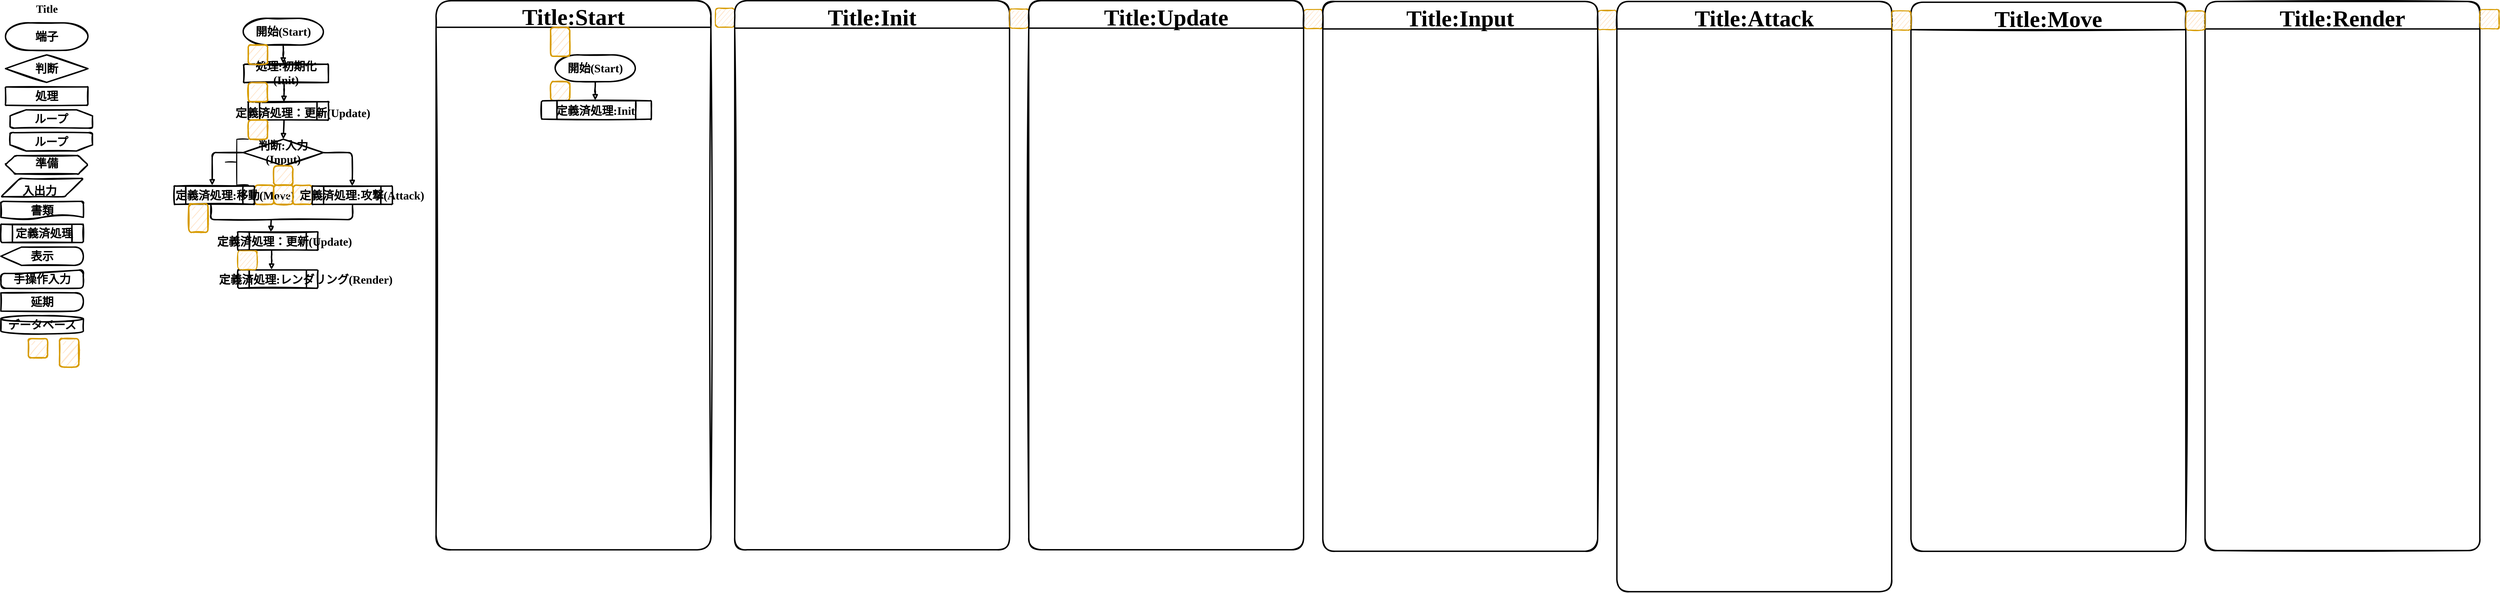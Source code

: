 <mxfile version="19.0.3" type="device" pages="8"><diagram id="8b9356f4-c5a1-f736-3c46-6402eabdcbc7" name="FlowChart"><mxGraphModel dx="1930" dy="170" grid="1" gridSize="10" guides="1" tooltips="1" connect="1" arrows="1" fold="1" page="1" pageScale="1" pageWidth="827" pageHeight="1169" background="#ffffff" math="0" shadow="0"><root><mxCell id="0"/><mxCell id="1" parent="0"/><mxCell id="5joyLFY6nevB4MXao6UH-70" value="" style="rounded=1;whiteSpace=wrap;html=1;absoluteArcSize=1;arcSize=14;strokeWidth=2;aspect=fixed;fillColor=#ffe6cc;strokeColor=#d79b00;sketch=1;" parent="1" vertex="1"><mxGeometry x="2456" y="62.67" width="42" height="42" as="geometry"/></mxCell><mxCell id="oexPa3vgfGNYkKnhhj2G-73" value="" style="rounded=1;whiteSpace=wrap;html=1;absoluteArcSize=1;arcSize=14;strokeWidth=3;aspect=fixed;fillColor=#ffe6cc;strokeColor=#d79b00;sketch=1;" parent="1" vertex="1"><mxGeometry x="-392.5" y="444.66" width="42" height="42" as="geometry"/></mxCell><mxCell id="oexPa3vgfGNYkKnhhj2G-74" value="" style="rounded=1;whiteSpace=wrap;html=1;absoluteArcSize=1;arcSize=14;strokeWidth=3;aspect=fixed;fillColor=#ffe6cc;strokeColor=#d79b00;sketch=1;" parent="1" vertex="1"><mxGeometry x="-476.5" y="444.66" width="42" height="42" as="geometry"/></mxCell><mxCell id="5joyLFY6nevB4MXao6UH-59" style="edgeStyle=orthogonalEdgeStyle;rounded=1;orthogonalLoop=1;jettySize=auto;html=1;exitX=0.423;exitY=1.032;exitDx=0;exitDy=0;entryX=0.422;entryY=-0.014;entryDx=0;entryDy=0;entryPerimeter=0;exitPerimeter=0;strokeWidth=3;sketch=1;endArrow=block;endFill=0;" parent="1" source="5joyLFY6nevB4MXao6UH-39" target="5joyLFY6nevB4MXao6UH-50" edge="1"><mxGeometry relative="1" as="geometry"/></mxCell><mxCell id="5joyLFY6nevB4MXao6UH-39" value="" style="verticalLabelPosition=bottom;verticalAlign=top;html=1;strokeWidth=3;shape=process;whiteSpace=wrap;rounded=1;size=0.14;arcSize=6;shadow=0;glass=0;comic=0;sketch=1;" parent="1" vertex="1"><mxGeometry x="-513" y="546.66" width="175" height="40" as="geometry"/></mxCell><mxCell id="4" value="&lt;font face=&quot;AsobiMemogaki&quot; style=&quot;font-size: 25px;&quot;&gt;&lt;b&gt;端子&lt;/b&gt;&lt;/font&gt;" style="strokeWidth=3;html=1;shape=mxgraph.flowchart.terminator;whiteSpace=wrap;rounded=1;shadow=0;glass=0;comic=0;aspect=fixed;sketch=1;" parent="1" vertex="1"><mxGeometry x="-1020" y="90" width="180" height="60" as="geometry"/></mxCell><mxCell id="5" value="&lt;font face=&quot;AsobiMemogaki&quot; style=&quot;font-size: 25px;&quot;&gt;&lt;b&gt;処理&lt;/b&gt;&lt;/font&gt;" style="strokeWidth=3;html=1;shape=mxgraph.flowchart.process;whiteSpace=wrap;rounded=1;shadow=0;glass=0;comic=0;sketch=1;" parent="1" vertex="1"><mxGeometry x="-1020" y="230" width="180" height="40" as="geometry"/></mxCell><mxCell id="9" value="&lt;font face=&quot;AsobiMemogaki&quot; style=&quot;font-size: 25px;&quot;&gt;&lt;b&gt;判断&lt;/b&gt;&lt;/font&gt;" style="strokeWidth=3;html=1;shape=mxgraph.flowchart.decision;rounded=1;shadow=0;glass=0;comic=0;aspect=fixed;labelBorderColor=none;labelBackgroundColor=none;whiteSpace=wrap;sketch=1;" parent="1" vertex="1"><mxGeometry x="-1020" y="160" width="180" height="60" as="geometry"/></mxCell><mxCell id="11" value="&lt;font face=&quot;AsobiMemogaki&quot; style=&quot;font-size: 25px;&quot;&gt;&lt;b&gt;ループ&lt;/b&gt;&lt;/font&gt;" style="strokeWidth=3;html=1;shape=mxgraph.flowchart.loop_limit;whiteSpace=wrap;rounded=1;shadow=0;glass=0;comic=0;direction=west;aspect=fixed;sketch=1;" parent="1" vertex="1"><mxGeometry x="-1010" y="330" width="180" height="40" as="geometry"/></mxCell><mxCell id="12" value="&lt;font face=&quot;AsobiMemogaki&quot; style=&quot;font-size: 25px;&quot;&gt;&lt;b&gt;ループ&lt;/b&gt;&lt;/font&gt;" style="strokeWidth=3;html=1;shape=mxgraph.flowchart.loop_limit;whiteSpace=wrap;rounded=1;shadow=0;glass=0;comic=0;aspect=fixed;sketch=1;" parent="1" vertex="1"><mxGeometry x="-1010" y="280" width="180" height="40" as="geometry"/></mxCell><mxCell id="22" value="" style="verticalLabelPosition=bottom;verticalAlign=top;html=1;strokeWidth=3;shape=process;whiteSpace=wrap;rounded=1;size=0.14;arcSize=6;shadow=0;glass=0;comic=0;sketch=1;" parent="1" vertex="1"><mxGeometry x="-1030" y="530" width="180" height="40" as="geometry"/></mxCell><mxCell id="23" value="&lt;font face=&quot;AsobiMemogaki&quot; style=&quot;font-size: 25px;&quot;&gt;&lt;b&gt;定義済処理&lt;/b&gt;&lt;/font&gt;" style="text;html=1;resizable=0;points=[];autosize=1;align=left;verticalAlign=top;spacingTop=-4;rounded=1;sketch=1;" parent="1" vertex="1"><mxGeometry x="-1000" y="533" width="140" height="20" as="geometry"/></mxCell><mxCell id="26" value="&lt;font face=&quot;AsobiMemogaki&quot; style=&quot;font-size: 25px;&quot;&gt;&lt;b&gt;表示&lt;/b&gt;&lt;/font&gt;" style="shape=display;whiteSpace=wrap;html=1;rounded=1;shadow=0;glass=0;comic=0;strokeWidth=3;sketch=1;" parent="1" vertex="1"><mxGeometry x="-1030" y="580" width="180" height="40" as="geometry"/></mxCell><mxCell id="27" value="" style="verticalLabelPosition=bottom;verticalAlign=top;html=1;strokeWidth=3;shape=hexagon;perimeter=hexagonPerimeter2;arcSize=6;size=0.117;rounded=1;shadow=0;glass=0;comic=0;aspect=fixed;sketch=1;" parent="1" vertex="1"><mxGeometry x="-1020" y="380" width="180" height="40" as="geometry"/></mxCell><mxCell id="28" value="&lt;font face=&quot;AsobiMemogaki&quot; style=&quot;font-size: 25px;&quot;&gt;&lt;b&gt;準備&lt;/b&gt;&lt;/font&gt;" style="text;html=1;resizable=0;points=[];autosize=1;align=left;verticalAlign=top;spacingTop=-4;rounded=1;sketch=1;" parent="1" vertex="1"><mxGeometry x="-957.5" y="380" width="70" height="20" as="geometry"/></mxCell><mxCell id="29" value="" style="verticalLabelPosition=bottom;verticalAlign=top;html=1;strokeWidth=3;shape=parallelogram;perimeter=parallelogramPerimeter;whiteSpace=wrap;rounded=1;arcSize=12;size=0.23;shadow=0;glass=0;comic=0;aspect=fixed;sketch=1;" parent="1" vertex="1"><mxGeometry x="-1030" y="430" width="180" height="40" as="geometry"/></mxCell><mxCell id="30" value="&lt;font face=&quot;AsobiMemogaki&quot; style=&quot;font-size: 25px;&quot;&gt;&lt;b&gt;入出力&lt;/b&gt;&lt;/font&gt;" style="text;html=1;resizable=0;points=[];autosize=1;align=left;verticalAlign=top;spacingTop=-4;rounded=1;sketch=1;" parent="1" vertex="1"><mxGeometry x="-985" y="440" width="90" height="20" as="geometry"/></mxCell><mxCell id="31" value="&lt;font face=&quot;AsobiMemogaki&quot; style=&quot;font-size: 25px;&quot;&gt;&lt;b&gt;書類&lt;/b&gt;&lt;/font&gt;" style="strokeWidth=3;html=1;shape=mxgraph.flowchart.document2;whiteSpace=wrap;size=0.25;rounded=1;shadow=0;glass=0;comic=0;aspect=fixed;sketch=1;" parent="1" vertex="1"><mxGeometry x="-1030" y="480" width="180" height="40" as="geometry"/></mxCell><mxCell id="32" value="&lt;font face=&quot;AsobiMemogaki&quot; style=&quot;font-size: 25px;&quot;&gt;&lt;b&gt;手操作入力&lt;/b&gt;&lt;/font&gt;" style="shape=manualInput;whiteSpace=wrap;html=1;rounded=1;shadow=0;glass=0;comic=0;strokeWidth=3;size=8;aspect=fixed;sketch=1;" parent="1" vertex="1"><mxGeometry x="-1030" y="630" width="180" height="40" as="geometry"/></mxCell><mxCell id="35" value="&lt;font face=&quot;AsobiMemogaki&quot; style=&quot;font-size: 25px;&quot;&gt;&lt;b&gt;延期&lt;/b&gt;&lt;/font&gt;" style="shape=delay;whiteSpace=wrap;html=1;rounded=1;shadow=0;glass=0;comic=0;strokeWidth=3;sketch=1;" parent="1" vertex="1"><mxGeometry x="-1030" y="680" width="180" height="40" as="geometry"/></mxCell><mxCell id="36" value="&lt;div style=&quot;text-align: justify&quot;&gt;&lt;font style=&quot;font-size: 25px;&quot; face=&quot;AsobiMemogaki&quot;&gt;&lt;b&gt;データベース&lt;/b&gt;&lt;/font&gt;&lt;/div&gt;" style="strokeWidth=3;html=1;shape=mxgraph.flowchart.database;whiteSpace=wrap;rounded=1;shadow=0;glass=0;comic=0;sketch=1;" parent="1" vertex="1"><mxGeometry x="-1030" y="730" width="180" height="40" as="geometry"/></mxCell><mxCell id="WuMcj0hJKlT_on0qylqf-58" value="" style="rounded=1;whiteSpace=wrap;html=1;absoluteArcSize=1;arcSize=14;strokeWidth=3;aspect=fixed;fillColor=#ffe6cc;strokeColor=#d79b00;sketch=1;" parent="1" vertex="1"><mxGeometry x="-970" y="780" width="42" height="42" as="geometry"/></mxCell><mxCell id="oexPa3vgfGNYkKnhhj2G-44" value="Title" style="text;html=1;fontSize=24;fontStyle=1;verticalAlign=middle;align=center;fontFamily=AsobiMemogaki;rounded=1;strokeColor=none;strokeWidth=3;fillColor=none;sketch=1;" parent="1" vertex="1"><mxGeometry x="-980" y="40" width="100" height="40" as="geometry"/></mxCell><mxCell id="WjDO5F61-Ayvff47e1Pm-36" style="edgeStyle=orthogonalEdgeStyle;rounded=1;orthogonalLoop=1;jettySize=auto;html=1;exitX=0.5;exitY=1;exitDx=0;exitDy=0;exitPerimeter=0;entryX=0.465;entryY=-0.033;entryDx=0;entryDy=0;entryPerimeter=0;strokeWidth=3;sketch=1;endArrow=block;endFill=0;" parent="1" source="oexPa3vgfGNYkKnhhj2G-46" target="oexPa3vgfGNYkKnhhj2G-53" edge="1"><mxGeometry relative="1" as="geometry"/></mxCell><mxCell id="oexPa3vgfGNYkKnhhj2G-46" value="&lt;font face=&quot;AsobiMemogaki&quot; style=&quot;font-size: 25px;&quot;&gt;&lt;b&gt;開始(Start)&lt;/b&gt;&lt;/font&gt;" style="strokeWidth=3;html=1;shape=mxgraph.flowchart.terminator;whiteSpace=wrap;rounded=1;shadow=0;glass=0;comic=0;aspect=fixed;sketch=1;" parent="1" vertex="1"><mxGeometry x="-501" y="80" width="175" height="58.33" as="geometry"/></mxCell><mxCell id="gLAf9XCd8Vt8i7-jjPqV-45" style="edgeStyle=orthogonalEdgeStyle;rounded=1;orthogonalLoop=1;jettySize=auto;html=1;exitX=0.477;exitY=1.032;exitDx=0;exitDy=0;exitPerimeter=0;entryX=0.445;entryY=0.012;entryDx=0;entryDy=0;entryPerimeter=0;strokeWidth=3;sketch=1;endArrow=block;endFill=0;jumpSize=6;" edge="1" parent="1" source="oexPa3vgfGNYkKnhhj2G-53" target="oexPa3vgfGNYkKnhhj2G-56"><mxGeometry relative="1" as="geometry"/></mxCell><mxCell id="oexPa3vgfGNYkKnhhj2G-53" value="&lt;b&gt;&lt;font face=&quot;AsobiMemogaki&quot; style=&quot;font-size: 25px;&quot;&gt;処理:&lt;/font&gt;&lt;font face=&quot;AsobiMemogaki&quot;&gt;&lt;span style=&quot;font-size: 25px;&quot;&gt;初期化(Init)&lt;/span&gt;&lt;/font&gt;&lt;/b&gt;" style="strokeWidth=3;html=1;shape=mxgraph.flowchart.process;whiteSpace=wrap;rounded=1;shadow=0;glass=0;comic=0;sketch=1;" parent="1" vertex="1"><mxGeometry x="-500" y="180.33" width="185" height="40" as="geometry"/></mxCell><mxCell id="oexPa3vgfGNYkKnhhj2G-48" value="" style="rounded=1;whiteSpace=wrap;html=1;absoluteArcSize=1;arcSize=14;strokeWidth=3;aspect=fixed;fillColor=#ffe6cc;strokeColor=#d79b00;sketch=1;" parent="1" vertex="1"><mxGeometry x="-490" y="138.33" width="42" height="42" as="geometry"/></mxCell><mxCell id="oexPa3vgfGNYkKnhhj2G-65" style="edgeStyle=none;rounded=1;orthogonalLoop=1;jettySize=auto;html=1;exitX=0.446;exitY=0.999;exitDx=0;exitDy=0;exitPerimeter=0;entryX=0.5;entryY=0;entryDx=0;entryDy=0;entryPerimeter=0;fontFamily=AsobiMemogaki;fontSize=25;strokeWidth=3;sketch=1;endArrow=block;endFill=0;" parent="1" source="oexPa3vgfGNYkKnhhj2G-56" target="oexPa3vgfGNYkKnhhj2G-55" edge="1"><mxGeometry relative="1" as="geometry"/></mxCell><mxCell id="oexPa3vgfGNYkKnhhj2G-72" style="edgeStyle=orthogonalEdgeStyle;rounded=1;orthogonalLoop=1;jettySize=auto;html=1;exitX=1;exitY=0.5;exitDx=0;exitDy=0;exitPerimeter=0;fontFamily=AsobiMemogaki;fontSize=25;strokeWidth=3;entryX=0.5;entryY=0;entryDx=0;entryDy=0;sketch=1;endArrow=block;endFill=0;" parent="1" source="oexPa3vgfGNYkKnhhj2G-55" target="oexPa3vgfGNYkKnhhj2G-67" edge="1"><mxGeometry relative="1" as="geometry"><mxPoint x="-280" y="440" as="targetPoint"/></mxGeometry></mxCell><mxCell id="5joyLFY6nevB4MXao6UH-37" style="edgeStyle=orthogonalEdgeStyle;rounded=1;orthogonalLoop=1;jettySize=auto;html=1;exitX=0;exitY=0.5;exitDx=0;exitDy=0;exitPerimeter=0;fontFamily=AsobiMemogaki;fontSize=25;strokeWidth=3;entryX=0.473;entryY=-0.035;entryDx=0;entryDy=0;entryPerimeter=0;sketch=1;endArrow=block;endFill=0;" parent="1" source="oexPa3vgfGNYkKnhhj2G-55" target="oexPa3vgfGNYkKnhhj2G-75" edge="1"><mxGeometry relative="1" as="geometry"><mxPoint x="-570" y="373.627" as="targetPoint"/><Array as="points"><mxPoint x="-569" y="374"/></Array></mxGeometry></mxCell><mxCell id="oexPa3vgfGNYkKnhhj2G-55" value="&lt;font face=&quot;AsobiMemogaki&quot; style=&quot;font-size: 25px;&quot;&gt;&lt;b&gt;判断:入力(Input)&lt;/b&gt;&lt;/font&gt;" style="strokeWidth=3;html=1;shape=mxgraph.flowchart.decision;whiteSpace=wrap;rounded=1;shadow=0;glass=0;comic=0;aspect=fixed;sketch=1;" parent="1" vertex="1"><mxGeometry x="-501" y="344.33" width="175" height="58.33" as="geometry"/></mxCell><mxCell id="oexPa3vgfGNYkKnhhj2G-56" value="" style="verticalLabelPosition=bottom;verticalAlign=top;html=1;strokeWidth=3;shape=process;whiteSpace=wrap;rounded=1;size=0.14;arcSize=6;shadow=0;glass=0;comic=0;sketch=1;" parent="1" vertex="1"><mxGeometry x="-490" y="262.33" width="175" height="40" as="geometry"/></mxCell><mxCell id="oexPa3vgfGNYkKnhhj2G-57" value="&lt;font face=&quot;AsobiMemogaki&quot; style=&quot;font-size: 25px;&quot;&gt;&lt;b&gt;定義済処理：更新(Update)&lt;/b&gt;&lt;/font&gt;" style="text;html=1;resizable=0;points=[];autosize=1;align=left;verticalAlign=top;spacingTop=-4;rounded=1;sketch=1;" parent="1" vertex="1"><mxGeometry x="-520" y="270" width="270" height="20" as="geometry"/></mxCell><mxCell id="oexPa3vgfGNYkKnhhj2G-58" value="" style="rounded=1;whiteSpace=wrap;html=1;absoluteArcSize=1;arcSize=14;strokeWidth=3;aspect=fixed;fillColor=#ffe6cc;strokeColor=#d79b00;sketch=1;" parent="1" vertex="1"><mxGeometry x="-490" y="220.33" width="42" height="42" as="geometry"/></mxCell><mxCell id="oexPa3vgfGNYkKnhhj2G-64" value="" style="rounded=1;whiteSpace=wrap;html=1;absoluteArcSize=1;arcSize=14;strokeWidth=3;aspect=fixed;fillColor=#ffe6cc;strokeColor=#d79b00;sketch=1;" parent="1" vertex="1"><mxGeometry x="-490" y="302.33" width="42" height="42" as="geometry"/></mxCell><mxCell id="oexPa3vgfGNYkKnhhj2G-67" value="" style="verticalLabelPosition=bottom;verticalAlign=top;html=1;strokeWidth=3;shape=process;whiteSpace=wrap;rounded=1;size=0.14;arcSize=6;shadow=0;glass=0;comic=0;sketch=1;" parent="1" vertex="1"><mxGeometry x="-350.5" y="446.66" width="175" height="40" as="geometry"/></mxCell><mxCell id="oexPa3vgfGNYkKnhhj2G-68" value="&lt;font face=&quot;AsobiMemogaki&quot; style=&quot;font-size: 25px;&quot;&gt;&lt;b&gt;定義済処理:攻撃(Attack)&lt;/b&gt;&lt;/font&gt;" style="text;html=1;resizable=0;points=[];autosize=1;align=left;verticalAlign=top;spacingTop=-4;rounded=1;sketch=1;" parent="1" vertex="1"><mxGeometry x="-380" y="450" width="270" height="20" as="geometry"/></mxCell><mxCell id="oexPa3vgfGNYkKnhhj2G-69" value="" style="rounded=1;whiteSpace=wrap;html=1;absoluteArcSize=1;arcSize=14;strokeWidth=3;aspect=fixed;fillColor=#ffe6cc;strokeColor=#d79b00;sketch=1;" parent="1" vertex="1"><mxGeometry x="-434.5" y="402.66" width="42" height="42" as="geometry"/></mxCell><mxCell id="oexPa3vgfGNYkKnhhj2G-75" value="" style="verticalLabelPosition=bottom;verticalAlign=top;html=1;strokeWidth=3;shape=process;whiteSpace=wrap;rounded=1;size=0.14;arcSize=6;shadow=0;glass=0;comic=0;sketch=1;" parent="1" vertex="1"><mxGeometry x="-651.5" y="446.66" width="175" height="40" as="geometry"/></mxCell><mxCell id="oexPa3vgfGNYkKnhhj2G-76" value="&lt;font face=&quot;AsobiMemogaki&quot; style=&quot;font-size: 25px;&quot;&gt;&lt;b&gt;定義済処理:移動(Move)&lt;/b&gt;&lt;/font&gt;" style="text;html=1;resizable=0;points=[];autosize=1;align=left;verticalAlign=top;spacingTop=-4;rounded=1;sketch=1;" parent="1" vertex="1"><mxGeometry x="-651.5" y="450" width="250" height="20" as="geometry"/></mxCell><mxCell id="5joyLFY6nevB4MXao6UH-38" value="&lt;font face=&quot;AsobiMemogaki&quot; style=&quot;font-size: 25px;&quot;&gt;&lt;b&gt;定義済処理：更新(Update)&lt;/b&gt;&lt;/font&gt;" style="text;html=1;resizable=0;points=[];autosize=1;align=left;verticalAlign=top;spacingTop=-4;rounded=1;sketch=1;" parent="1" vertex="1"><mxGeometry x="-560" y="551" width="270" height="20" as="geometry"/></mxCell><mxCell id="oexPa3vgfGNYkKnhhj2G-70" value="" style="rounded=1;whiteSpace=wrap;html=1;absoluteArcSize=1;arcSize=14;strokeWidth=3;aspect=fixed;fillColor=#ffe6cc;strokeColor=#d79b00;sketch=1;" parent="1" vertex="1"><mxGeometry x="-434.5" y="444.66" width="42" height="42" as="geometry"/></mxCell><mxCell id="5joyLFY6nevB4MXao6UH-50" value="" style="verticalLabelPosition=bottom;verticalAlign=top;html=1;strokeWidth=3;shape=process;whiteSpace=wrap;rounded=1;size=0.14;arcSize=6;shadow=0;glass=0;comic=0;sketch=1;" parent="1" vertex="1"><mxGeometry x="-513" y="630" width="175" height="40" as="geometry"/></mxCell><mxCell id="5joyLFY6nevB4MXao6UH-51" value="&lt;font face=&quot;AsobiMemogaki&quot; style=&quot;font-size: 25px;&quot;&gt;&lt;b&gt;定義済処理:レンダリング(Render)&lt;/b&gt;&lt;/font&gt;" style="text;html=1;resizable=0;points=[];autosize=1;align=left;verticalAlign=top;spacingTop=-4;rounded=1;sketch=1;" parent="1" vertex="1"><mxGeometry x="-556" y="634" width="310" height="20" as="geometry"/></mxCell><mxCell id="5joyLFY6nevB4MXao6UH-52" value="" style="rounded=1;whiteSpace=wrap;html=1;absoluteArcSize=1;arcSize=14;strokeWidth=2;aspect=fixed;fillColor=#ffe6cc;strokeColor=#d79b00;sketch=1;" parent="1" vertex="1"><mxGeometry x="-513" y="588.0" width="42" height="42" as="geometry"/></mxCell><mxCell id="5joyLFY6nevB4MXao6UH-65" value="Title:Start" style="swimlane;rounded=1;fontSize=50;strokeColor=#000000;strokeWidth=3;fontFamily=AsobiMemogaki;startSize=58;verticalAlign=middle;arcSize=19;aspect=fixed;fillColor=default;sketch=1;gradientColor=none;swimlaneFillColor=none;glass=0;shadow=0;" parent="1" vertex="1"><mxGeometry x="-80" y="41.67" width="600" height="1200" as="geometry"><mxRectangle x="-70" y="41.67" width="220" height="70" as="alternateBounds"/></mxGeometry></mxCell><mxCell id="gLAf9XCd8Vt8i7-jjPqV-54" style="edgeStyle=orthogonalEdgeStyle;rounded=1;sketch=1;orthogonalLoop=1;jettySize=auto;html=1;exitX=0.5;exitY=1;exitDx=0;exitDy=0;exitPerimeter=0;entryX=0.489;entryY=-0.028;entryDx=0;entryDy=0;entryPerimeter=0;strokeWidth=3;endArrow=block;endFill=0;" edge="1" parent="5joyLFY6nevB4MXao6UH-65" source="5joyLFY6nevB4MXao6UH-61" target="gLAf9XCd8Vt8i7-jjPqV-52"><mxGeometry relative="1" as="geometry"/></mxCell><mxCell id="5joyLFY6nevB4MXao6UH-61" value="&lt;b style=&quot;font-family: AsobiMemogaki; font-size: 25px;&quot;&gt;開始(Start)&lt;/b&gt;" style="strokeWidth=3;html=1;shape=mxgraph.flowchart.terminator;whiteSpace=wrap;rounded=1;shadow=0;glass=0;comic=0;aspect=fixed;sketch=1;" parent="5joyLFY6nevB4MXao6UH-65" vertex="1"><mxGeometry x="260" y="118.33" width="175" height="58.33" as="geometry"/></mxCell><mxCell id="gLAf9XCd8Vt8i7-jjPqV-47" value="" style="rounded=1;whiteSpace=wrap;html=1;absoluteArcSize=1;arcSize=14;strokeWidth=3;aspect=fixed;fillColor=#ffe6cc;strokeColor=#d79b00;sketch=1;" vertex="1" parent="5joyLFY6nevB4MXao6UH-65"><mxGeometry x="250" y="176.66" width="42" height="42" as="geometry"/></mxCell><mxCell id="gLAf9XCd8Vt8i7-jjPqV-50" value="" style="rounded=1;whiteSpace=wrap;html=1;absoluteArcSize=1;arcSize=14;strokeWidth=3;fillColor=#ffe6cc;strokeColor=#d79b00;sketch=1;" vertex="1" parent="5joyLFY6nevB4MXao6UH-65"><mxGeometry x="250" y="58.33" width="42" height="63" as="geometry"/></mxCell><mxCell id="gLAf9XCd8Vt8i7-jjPqV-52" value="" style="verticalLabelPosition=bottom;verticalAlign=top;html=1;strokeWidth=3;shape=process;whiteSpace=wrap;rounded=1;size=0.14;arcSize=6;shadow=0;glass=0;comic=0;sketch=1;" vertex="1" parent="5joyLFY6nevB4MXao6UH-65"><mxGeometry x="230" y="218.66" width="240" height="40" as="geometry"/></mxCell><mxCell id="gLAf9XCd8Vt8i7-jjPqV-53" value="&lt;font face=&quot;AsobiMemogaki&quot; style=&quot;font-size: 25px;&quot;&gt;&lt;b&gt;定義済処理:Init&lt;/b&gt;&lt;/font&gt;" style="text;html=1;resizable=0;points=[];autosize=1;align=left;verticalAlign=top;spacingTop=-4;rounded=1;sketch=1;" vertex="1" parent="5joyLFY6nevB4MXao6UH-65"><mxGeometry x="260" y="223" width="180" height="20" as="geometry"/></mxCell><mxCell id="5joyLFY6nevB4MXao6UH-67" value="" style="rounded=1;whiteSpace=wrap;html=1;absoluteArcSize=1;arcSize=14;strokeWidth=2;aspect=fixed;fillColor=#ffe6cc;strokeColor=#d79b00;sketch=1;" parent="1" vertex="1"><mxGeometry x="530" y="57.67" width="42" height="42" as="geometry"/></mxCell><mxCell id="5joyLFY6nevB4MXao6UH-69" value="" style="rounded=1;whiteSpace=wrap;html=1;absoluteArcSize=1;arcSize=14;strokeWidth=2;aspect=fixed;fillColor=#ffe6cc;strokeColor=#d79b00;sketch=1;" parent="1" vertex="1"><mxGeometry x="1814" y="60.67" width="42" height="42" as="geometry"/></mxCell><mxCell id="5joyLFY6nevB4MXao6UH-71" value="Title:Attack" style="swimlane;rounded=1;fontSize=50;strokeColor=#000000;strokeWidth=3;fontFamily=AsobiMemogaki;startSize=60;verticalAlign=middle;aspect=fixed;fillColor=#ffffff;sketch=1;" parent="1" vertex="1"><mxGeometry x="2498" y="43.25" width="600" height="1289.83" as="geometry"><mxRectangle x="160" y="202.66" width="220" height="70" as="alternateBounds"/></mxGeometry></mxCell><mxCell id="5joyLFY6nevB4MXao6UH-73" value="Title:Move" style="swimlane;rounded=1;fontSize=50;strokeColor=#000000;strokeWidth=3;fontFamily=AsobiMemogaki;startSize=60;verticalAlign=middle;aspect=fixed;fillColor=#ffffff;sketch=1;" parent="1" vertex="1"><mxGeometry x="3140" y="44.92" width="600" height="1200" as="geometry"><mxRectangle x="160" y="202.66" width="220" height="70" as="alternateBounds"/></mxGeometry></mxCell><mxCell id="5joyLFY6nevB4MXao6UH-72" value="" style="rounded=1;whiteSpace=wrap;html=1;absoluteArcSize=1;arcSize=14;strokeWidth=2;aspect=fixed;fillColor=#ffe6cc;strokeColor=#d79b00;sketch=1;" parent="1" vertex="1"><mxGeometry x="3098" y="63.92" width="42" height="42" as="geometry"/></mxCell><mxCell id="5joyLFY6nevB4MXao6UH-75" value="Title:Render" style="swimlane;rounded=1;fontSize=50;strokeColor=#000000;strokeWidth=3;fontFamily=AsobiMemogaki;startSize=60;verticalAlign=middle;aspect=fixed;fillColor=#ffffff;sketch=1;" parent="1" vertex="1"><mxGeometry x="3782" y="43.25" width="600" height="1200" as="geometry"><mxRectangle x="160" y="202.66" width="220" height="70" as="alternateBounds"/></mxGeometry></mxCell><mxCell id="5joyLFY6nevB4MXao6UH-74" value="" style="rounded=1;whiteSpace=wrap;html=1;absoluteArcSize=1;arcSize=14;strokeWidth=2;aspect=fixed;fillColor=#ffe6cc;strokeColor=#d79b00;sketch=1;" parent="1" vertex="1"><mxGeometry x="3740" y="63.92" width="42" height="42" as="geometry"/></mxCell><mxCell id="37" value="" style="rounded=1;whiteSpace=wrap;html=1;absoluteArcSize=1;arcSize=14;strokeWidth=2;aspect=fixed;fillColor=#ffe6cc;strokeColor=#d79b00;sketch=1;" parent="1" vertex="1"><mxGeometry x="4382" y="60.92" width="42" height="42" as="geometry"/></mxCell><mxCell id="38" value="Title:Init" style="swimlane;rounded=1;fontSize=50;strokeColor=#000000;strokeWidth=3;fontFamily=AsobiMemogaki;startSize=60;verticalAlign=middle;aspect=fixed;fillColor=#ffffff;sketch=1;" parent="1" vertex="1"><mxGeometry x="572" y="41.5" width="600" height="1200" as="geometry"><mxRectangle x="160" y="202.66" width="220" height="70" as="alternateBounds"/></mxGeometry></mxCell><mxCell id="gLAf9XCd8Vt8i7-jjPqV-38" value="" style="rounded=1;whiteSpace=wrap;html=1;absoluteArcSize=1;arcSize=14;strokeWidth=2;aspect=fixed;fillColor=#ffe6cc;strokeColor=#d79b00;sketch=1;" vertex="1" parent="1"><mxGeometry x="1172" y="59.67" width="42" height="42" as="geometry"/></mxCell><mxCell id="gLAf9XCd8Vt8i7-jjPqV-39" value="Title:Update" style="swimlane;rounded=1;fontSize=50;strokeColor=#000000;strokeWidth=3;fontFamily=AsobiMemogaki;startSize=60;verticalAlign=middle;aspect=fixed;fillColor=#ffffff;sketch=1;" vertex="1" parent="1"><mxGeometry x="1214" y="41.5" width="600" height="1200" as="geometry"><mxRectangle x="160" y="202.66" width="220" height="70" as="alternateBounds"/></mxGeometry></mxCell><mxCell id="5joyLFY6nevB4MXao6UH-68" value="Title:Input" style="swimlane;rounded=1;fontSize=50;strokeColor=#000000;strokeWidth=3;fontFamily=AsobiMemogaki;startSize=60;verticalAlign=middle;aspect=fixed;fillColor=#ffffff;sketch=1;" parent="1" vertex="1"><mxGeometry x="1856" y="43.25" width="600" height="1201.5" as="geometry"><mxRectangle x="-334" y="88.33" width="220" height="70" as="alternateBounds"/></mxGeometry></mxCell><mxCell id="gLAf9XCd8Vt8i7-jjPqV-48" value="" style="rounded=1;whiteSpace=wrap;html=1;absoluteArcSize=1;arcSize=14;strokeWidth=3;fillColor=#ffe6cc;strokeColor=#d79b00;sketch=1;" vertex="1" parent="1"><mxGeometry x="-902" y="780" width="42" height="62" as="geometry"/></mxCell><mxCell id="gLAf9XCd8Vt8i7-jjPqV-49" value="" style="rounded=1;whiteSpace=wrap;html=1;absoluteArcSize=1;arcSize=14;strokeWidth=3;fillColor=#ffe6cc;strokeColor=#d79b00;sketch=1;" vertex="1" parent="1"><mxGeometry x="-620" y="485.66" width="42" height="62" as="geometry"/></mxCell><mxCell id="gLAf9XCd8Vt8i7-jjPqV-58" value="" style="endArrow=block;startArrow=none;html=1;rounded=1;sketch=1;strokeWidth=3;jumpSize=6;entryX=0.413;entryY=0.011;entryDx=0;entryDy=0;entryPerimeter=0;startFill=0;endFill=0;" edge="1" parent="1" target="5joyLFY6nevB4MXao6UH-39"><mxGeometry width="50" height="50" relative="1" as="geometry"><mxPoint x="-440" y="520" as="sourcePoint"/><mxPoint x="-410" y="570" as="targetPoint"/></mxGeometry></mxCell><mxCell id="gLAf9XCd8Vt8i7-jjPqV-59" value="" style="endArrow=none;html=1;rounded=1;sketch=1;strokeWidth=3;jumpSize=6;edgeStyle=orthogonalEdgeStyle;entryX=0.456;entryY=1.03;entryDx=0;entryDy=0;entryPerimeter=0;" edge="1" parent="1" target="oexPa3vgfGNYkKnhhj2G-75"><mxGeometry width="50" height="50" relative="1" as="geometry"><mxPoint x="-440" y="520" as="sourcePoint"/><mxPoint x="-570" y="520" as="targetPoint"/><Array as="points"><mxPoint x="-572" y="520"/></Array></mxGeometry></mxCell><mxCell id="gLAf9XCd8Vt8i7-jjPqV-60" value="" style="strokeWidth=2;html=1;shape=mxgraph.flowchart.annotation_2;align=left;labelPosition=right;pointerEvents=1;rounded=1;shadow=0;glass=0;sketch=1;fillColor=default;gradientColor=none;" vertex="1" parent="1"><mxGeometry x="-540" y="344.33" width="50" height="100" as="geometry"/></mxCell><mxCell id="gLAf9XCd8Vt8i7-jjPqV-63" value="" style="endArrow=none;html=1;rounded=1;sketch=1;strokeWidth=3;jumpSize=6;edgeStyle=orthogonalEdgeStyle;exitX=0.504;exitY=1.035;exitDx=0;exitDy=0;exitPerimeter=0;" edge="1" parent="1" source="oexPa3vgfGNYkKnhhj2G-67"><mxGeometry width="50" height="50" relative="1" as="geometry"><mxPoint x="-262.79" y="500" as="sourcePoint"/><mxPoint x="-440" y="520" as="targetPoint"/><Array as="points"><mxPoint x="-262" y="520"/></Array></mxGeometry></mxCell></root></mxGraphModel></diagram><diagram id="SIBR8JVRIrvBicc1WjG_" name="Sequence Chart"><mxGraphModel dx="981" dy="752" grid="1" gridSize="10" guides="1" tooltips="1" connect="1" arrows="1" fold="1" page="1" pageScale="1" pageWidth="827" pageHeight="1169" background="#ffffff" math="0" shadow="0"><root><mxCell id="0"/><mxCell id="1" parent="0"/></root></mxGraphModel></diagram><diagram id="DHMqi2kpycABYLg0SRsI" name="Activity Chart"><mxGraphModel dx="981" dy="752" grid="1" gridSize="10" guides="1" tooltips="1" connect="1" arrows="1" fold="1" page="1" pageScale="1" pageWidth="827" pageHeight="1169" background="#ffffff" math="0" shadow="0"><root><mxCell id="0"/><mxCell id="1" parent="0"/></root></mxGraphModel></diagram><diagram id="byK9zjGDSTQlV0NVsNNI" name="Class Chart"><mxGraphModel dx="981" dy="752" grid="1" gridSize="10" guides="1" tooltips="1" connect="1" arrows="1" fold="1" page="1" pageScale="1" pageWidth="827" pageHeight="1169" background="#ffffff" math="0" shadow="0"><root><mxCell id="0"/><mxCell id="1" parent="0"/><mxCell id="vRAII94xCJ6-noor-me1-6" value="Classname" style="swimlane;fontStyle=1;align=center;verticalAlign=top;childLayout=stackLayout;horizontal=1;startSize=26;horizontalStack=0;resizeParent=1;resizeParentMax=0;resizeLast=0;collapsible=1;marginBottom=0;rounded=0;" parent="1" vertex="1"><mxGeometry x="20" y="10" width="160" height="86" as="geometry"/></mxCell><mxCell id="vRAII94xCJ6-noor-me1-7" value="+ field: type" style="text;strokeColor=none;fillColor=none;align=left;verticalAlign=top;spacingLeft=4;spacingRight=4;overflow=hidden;rotatable=0;points=[[0,0.5],[1,0.5]];portConstraint=eastwest;rounded=0;" parent="vRAII94xCJ6-noor-me1-6" vertex="1"><mxGeometry y="26" width="160" height="26" as="geometry"/></mxCell><mxCell id="vRAII94xCJ6-noor-me1-8" value="" style="line;strokeWidth=1;fillColor=none;align=left;verticalAlign=middle;spacingTop=-1;spacingLeft=3;spacingRight=3;rotatable=0;labelPosition=right;points=[];portConstraint=eastwest;rounded=0;" parent="vRAII94xCJ6-noor-me1-6" vertex="1"><mxGeometry y="52" width="160" height="8" as="geometry"/></mxCell><mxCell id="vRAII94xCJ6-noor-me1-9" value="+ method(type): type" style="text;strokeColor=none;fillColor=none;align=left;verticalAlign=top;spacingLeft=4;spacingRight=4;overflow=hidden;rotatable=0;points=[[0,0.5],[1,0.5]];portConstraint=eastwest;rounded=0;" parent="vRAII94xCJ6-noor-me1-6" vertex="1"><mxGeometry y="60" width="160" height="26" as="geometry"/></mxCell></root></mxGraphModel></diagram><diagram id="HYEKNNbzPxQlusysOU6j" name="Object Chart"><mxGraphModel dx="981" dy="752" grid="1" gridSize="10" guides="1" tooltips="1" connect="1" arrows="1" fold="1" page="1" pageScale="1" pageWidth="827" pageHeight="1169" background="#ffffff" math="0" shadow="0"><root><mxCell id="0"/><mxCell id="1" parent="0"/></root></mxGraphModel></diagram><diagram id="8Feo2pbNz3kHHalTPfX5" name="Component Charts"><mxGraphModel dx="981" dy="752" grid="1" gridSize="10" guides="1" tooltips="1" connect="1" arrows="1" fold="1" page="1" pageScale="1" pageWidth="827" pageHeight="1169" background="#ffffff" math="0" shadow="0"><root><mxCell id="0"/><mxCell id="1" parent="0"/></root></mxGraphModel></diagram><diagram id="8anw3CSdZ9RILgqmspnl" name="State Transition Charts"><mxGraphModel dx="981" dy="752" grid="1" gridSize="10" guides="1" tooltips="1" connect="1" arrows="1" fold="1" page="1" pageScale="1" pageWidth="827" pageHeight="1169" background="#ffffff" math="0" shadow="0"><root><mxCell id="0"/><mxCell id="1" parent="0"/></root></mxGraphModel></diagram><diagram id="hjJhLCi5dbCxMtqOYE69" name="Timing Charts"><mxGraphModel dx="1422" dy="875" grid="1" gridSize="10" guides="1" tooltips="1" connect="1" arrows="1" fold="1" page="1" pageScale="1" pageWidth="827" pageHeight="1169" background="#ffffff" math="0" shadow="0"><root><mxCell id="0"/><mxCell id="1" parent="0"/></root></mxGraphModel></diagram></mxfile>